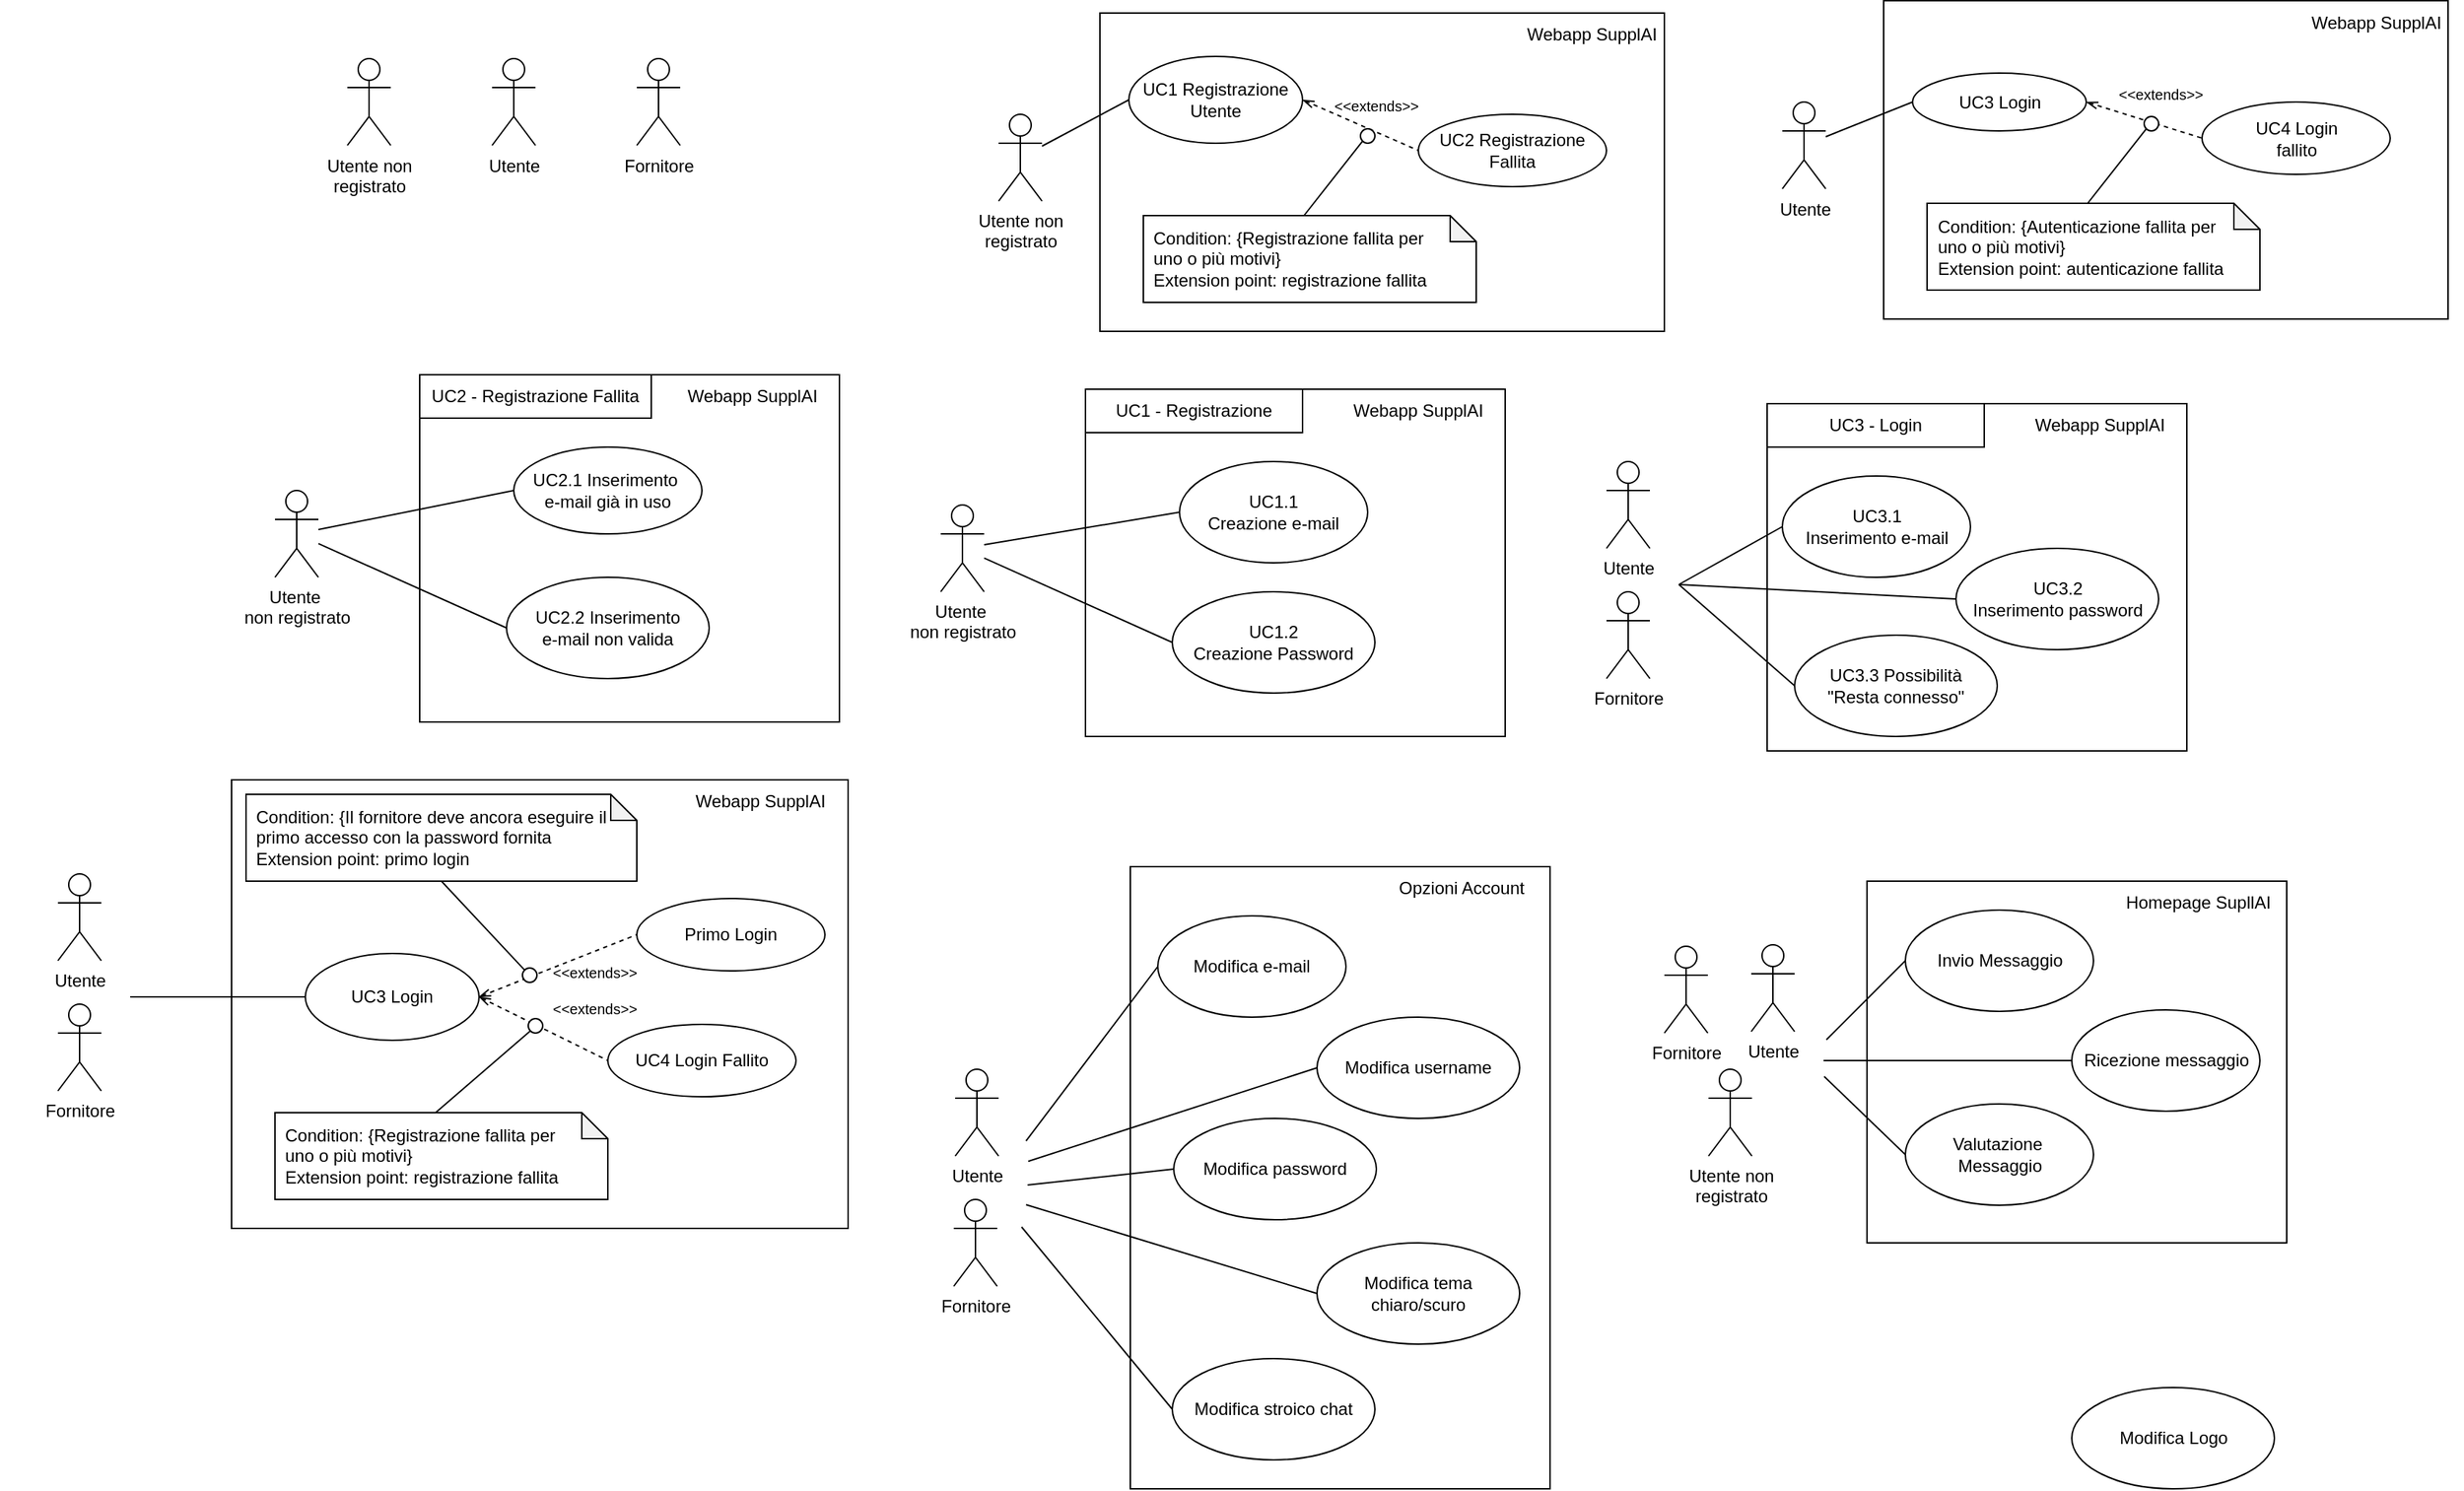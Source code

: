 <mxfile version="25.0.3">
  <diagram name="Page-1" id="idBIvMFOp3O8WaYZ0is4">
    <mxGraphModel dx="2950" dy="1060" grid="1" gridSize="10" guides="1" tooltips="1" connect="1" arrows="1" fold="1" page="1" pageScale="1" pageWidth="850" pageHeight="1100" math="0" shadow="0">
      <root>
        <mxCell id="0" />
        <mxCell id="1" parent="0" />
        <mxCell id="3MYaLi3Jue1lMeN9V3ap-6" value="" style="rounded=0;whiteSpace=wrap;html=1;fillColor=none;align=right;" parent="1" vertex="1">
          <mxGeometry x="690" y="630" width="290" height="250" as="geometry" />
        </mxCell>
        <mxCell id="NOKHF4Z6B14PAL4cFbcB-59" value="" style="rounded=0;whiteSpace=wrap;html=1;fillColor=none;align=right;strokeColor=none;" vertex="1" parent="1">
          <mxGeometry x="520" y="654" width="140" height="200" as="geometry" />
        </mxCell>
        <mxCell id="NOKHF4Z6B14PAL4cFbcB-49" value="" style="rounded=0;whiteSpace=wrap;html=1;fillColor=none;align=right;strokeColor=none;" vertex="1" parent="1">
          <mxGeometry x="490" y="320" width="70" height="210" as="geometry" />
        </mxCell>
        <mxCell id="NOKHF4Z6B14PAL4cFbcB-24" value="" style="rounded=0;whiteSpace=wrap;html=1;fillColor=none;align=right;" vertex="1" parent="1">
          <mxGeometry x="-440" y="560" width="426" height="310" as="geometry" />
        </mxCell>
        <mxCell id="oEx-WqVuaWNwql5kjjHq-19" value="" style="rounded=0;whiteSpace=wrap;html=1;fillColor=none;align=right;" parent="1" vertex="1">
          <mxGeometry x="150" y="290" width="290" height="240" as="geometry" />
        </mxCell>
        <mxCell id="oEx-WqVuaWNwql5kjjHq-9" value="" style="rounded=0;whiteSpace=wrap;html=1;fillColor=none;align=right;" parent="1" vertex="1">
          <mxGeometry x="160" y="30" width="390" height="220" as="geometry" />
        </mxCell>
        <mxCell id="ZVJM0tP1dTTjU91sCeWi-1" value="&lt;div&gt;Utente non&lt;/div&gt;&lt;div&gt;registrato&lt;br&gt;&lt;/div&gt;" style="shape=umlActor;verticalLabelPosition=bottom;verticalAlign=top;html=1;outlineConnect=0;" parent="1" vertex="1">
          <mxGeometry x="90" y="100" width="30" height="60" as="geometry" />
        </mxCell>
        <mxCell id="oEx-WqVuaWNwql5kjjHq-3" style="rounded=0;orthogonalLoop=1;jettySize=auto;html=1;exitX=1;exitY=0.5;exitDx=0;exitDy=0;entryX=0;entryY=0.5;entryDx=0;entryDy=0;endArrow=none;endFill=0;dashed=1;startArrow=openThin;startFill=0;" parent="1" source="ZVJM0tP1dTTjU91sCeWi-2" target="oEx-WqVuaWNwql5kjjHq-2" edge="1">
          <mxGeometry relative="1" as="geometry" />
        </mxCell>
        <mxCell id="ZVJM0tP1dTTjU91sCeWi-2" value="&lt;div&gt;UC1 Registrazione&lt;/div&gt;&lt;div&gt;Utente&lt;br&gt;&lt;/div&gt;" style="ellipse;whiteSpace=wrap;html=1;" parent="1" vertex="1">
          <mxGeometry x="180" y="60" width="120" height="60" as="geometry" />
        </mxCell>
        <mxCell id="oEx-WqVuaWNwql5kjjHq-1" value="" style="endArrow=none;html=1;rounded=0;entryX=0;entryY=0.5;entryDx=0;entryDy=0;" parent="1" source="ZVJM0tP1dTTjU91sCeWi-1" target="ZVJM0tP1dTTjU91sCeWi-2" edge="1">
          <mxGeometry width="50" height="50" relative="1" as="geometry">
            <mxPoint x="140" y="140" as="sourcePoint" />
            <mxPoint x="210" y="130" as="targetPoint" />
          </mxGeometry>
        </mxCell>
        <mxCell id="oEx-WqVuaWNwql5kjjHq-2" value="&lt;div&gt;UC2 Registrazione&lt;/div&gt;&lt;div&gt;Fallita&lt;br&gt;&lt;/div&gt;" style="ellipse;whiteSpace=wrap;html=1;" parent="1" vertex="1">
          <mxGeometry x="380" y="100" width="130" height="50" as="geometry" />
        </mxCell>
        <mxCell id="oEx-WqVuaWNwql5kjjHq-4" value="&lt;font style=&quot;font-size: 10px;&quot;&gt;&amp;lt;&amp;lt;extends&amp;gt;&amp;gt;&lt;/font&gt;" style="text;html=1;whiteSpace=wrap;overflow=hidden;rounded=0;" parent="1" vertex="1">
          <mxGeometry x="320" y="80" width="80" height="30" as="geometry" />
        </mxCell>
        <mxCell id="oEx-WqVuaWNwql5kjjHq-5" value="" style="endArrow=none;html=1;rounded=0;exitX=0;exitY=0;exitDx=111;exitDy=0;exitPerimeter=0;entryX=0;entryY=1;entryDx=0;entryDy=0;" parent="1" source="oEx-WqVuaWNwql5kjjHq-6" target="oEx-WqVuaWNwql5kjjHq-11" edge="1">
          <mxGeometry width="50" height="50" relative="1" as="geometry">
            <mxPoint x="450" y="180" as="sourcePoint" />
            <mxPoint x="340" y="110" as="targetPoint" />
          </mxGeometry>
        </mxCell>
        <mxCell id="oEx-WqVuaWNwql5kjjHq-6" value="&lt;div align=&quot;left&quot; style=&quot;padding-left: 5px;&quot;&gt;Condition: {Registrazione fallita per&amp;nbsp;&lt;/div&gt;&lt;div align=&quot;left&quot; style=&quot;padding-left: 5px;&quot;&gt;uno o più motivi}&lt;/div&gt;&lt;div align=&quot;left&quot; style=&quot;padding-left: 5px;&quot;&gt;Extension point: registrazione fallita&lt;br&gt;&lt;/div&gt;" style="shape=note;whiteSpace=wrap;html=1;backgroundOutline=1;darkOpacity=0.05;size=18;align=left;" parent="1" vertex="1">
          <mxGeometry x="190" y="170" width="230" height="60" as="geometry" />
        </mxCell>
        <mxCell id="oEx-WqVuaWNwql5kjjHq-10" value="Webapp SupplAI" style="text;html=1;align=center;verticalAlign=middle;whiteSpace=wrap;rounded=0;" parent="1" vertex="1">
          <mxGeometry x="440" y="30" width="120" height="30" as="geometry" />
        </mxCell>
        <mxCell id="oEx-WqVuaWNwql5kjjHq-11" value="" style="ellipse;whiteSpace=wrap;html=1;aspect=fixed;" parent="1" vertex="1">
          <mxGeometry x="340" y="110" width="10" height="10" as="geometry" />
        </mxCell>
        <mxCell id="oEx-WqVuaWNwql5kjjHq-20" value="&lt;div&gt;Utente&amp;nbsp;&lt;/div&gt;&lt;div&gt;non registrato&lt;/div&gt;" style="shape=umlActor;verticalLabelPosition=bottom;verticalAlign=top;html=1;outlineConnect=0;" parent="1" vertex="1">
          <mxGeometry x="50" y="370" width="30" height="60" as="geometry" />
        </mxCell>
        <mxCell id="oEx-WqVuaWNwql5kjjHq-22" value="&lt;div&gt;UC1.1&lt;/div&gt;&lt;div&gt;Creazione e-mail&lt;br&gt;&lt;/div&gt;" style="ellipse;whiteSpace=wrap;html=1;" parent="1" vertex="1">
          <mxGeometry x="215" y="340" width="130" height="70" as="geometry" />
        </mxCell>
        <mxCell id="oEx-WqVuaWNwql5kjjHq-23" value="" style="endArrow=none;html=1;rounded=0;entryX=0;entryY=0.5;entryDx=0;entryDy=0;" parent="1" source="oEx-WqVuaWNwql5kjjHq-20" target="oEx-WqVuaWNwql5kjjHq-22" edge="1">
          <mxGeometry width="50" height="50" relative="1" as="geometry">
            <mxPoint x="130" y="400" as="sourcePoint" />
            <mxPoint x="200" y="390" as="targetPoint" />
          </mxGeometry>
        </mxCell>
        <mxCell id="oEx-WqVuaWNwql5kjjHq-24" value="&lt;div&gt;UC1.2&lt;/div&gt;&lt;div&gt;Creazione Password&lt;br&gt;&lt;/div&gt;" style="ellipse;whiteSpace=wrap;html=1;" parent="1" vertex="1">
          <mxGeometry x="210" y="430" width="140" height="70" as="geometry" />
        </mxCell>
        <mxCell id="oEx-WqVuaWNwql5kjjHq-28" value="Webapp SupplAI" style="text;html=1;align=center;verticalAlign=middle;whiteSpace=wrap;rounded=0;" parent="1" vertex="1">
          <mxGeometry x="320" y="290" width="120" height="30" as="geometry" />
        </mxCell>
        <mxCell id="oEx-WqVuaWNwql5kjjHq-30" value="" style="rounded=0;whiteSpace=wrap;html=1;fillColor=none;strokeColor=none;" parent="1" vertex="1">
          <mxGeometry x="20" y="385" width="10" height="45" as="geometry" />
        </mxCell>
        <mxCell id="oEx-WqVuaWNwql5kjjHq-32" value="UC1 - Registrazione" style="rounded=0;whiteSpace=wrap;html=1;" parent="1" vertex="1">
          <mxGeometry x="150" y="290" width="150" height="30" as="geometry" />
        </mxCell>
        <mxCell id="oEx-WqVuaWNwql5kjjHq-33" value="" style="endArrow=none;html=1;rounded=0;entryX=0;entryY=0.5;entryDx=0;entryDy=0;" parent="1" source="oEx-WqVuaWNwql5kjjHq-20" target="oEx-WqVuaWNwql5kjjHq-24" edge="1">
          <mxGeometry width="50" height="50" relative="1" as="geometry">
            <mxPoint x="190" y="460" as="sourcePoint" />
            <mxPoint x="240" y="410" as="targetPoint" />
          </mxGeometry>
        </mxCell>
        <mxCell id="IFE0L5KaYKpogK5ovTip-12" value="" style="rounded=0;whiteSpace=wrap;html=1;fillColor=none;align=right;" parent="1" vertex="1">
          <mxGeometry x="621" y="300" width="290" height="240" as="geometry" />
        </mxCell>
        <mxCell id="IFE0L5KaYKpogK5ovTip-13" value="Utente" style="shape=umlActor;verticalLabelPosition=bottom;verticalAlign=top;html=1;outlineConnect=0;" parent="1" vertex="1">
          <mxGeometry x="510" y="340" width="30" height="60" as="geometry" />
        </mxCell>
        <mxCell id="IFE0L5KaYKpogK5ovTip-14" value="&lt;div&gt;UC3.1&lt;/div&gt;&lt;div&gt;Inserimento e-mail&lt;br&gt;&lt;/div&gt;" style="ellipse;whiteSpace=wrap;html=1;" parent="1" vertex="1">
          <mxGeometry x="631.5" y="350" width="130" height="70" as="geometry" />
        </mxCell>
        <mxCell id="IFE0L5KaYKpogK5ovTip-15" value="" style="endArrow=none;html=1;rounded=0;entryX=0;entryY=0.5;entryDx=0;entryDy=0;exitX=1;exitY=0.5;exitDx=0;exitDy=0;" parent="1" source="NOKHF4Z6B14PAL4cFbcB-49" target="IFE0L5KaYKpogK5ovTip-14" edge="1">
          <mxGeometry width="50" height="50" relative="1" as="geometry">
            <mxPoint x="580" y="420" as="sourcePoint" />
            <mxPoint x="671" y="400" as="targetPoint" />
          </mxGeometry>
        </mxCell>
        <mxCell id="IFE0L5KaYKpogK5ovTip-16" value="UC3.2&lt;br&gt;Inserimento password" style="ellipse;whiteSpace=wrap;html=1;" parent="1" vertex="1">
          <mxGeometry x="751.5" y="400" width="140" height="70" as="geometry" />
        </mxCell>
        <mxCell id="IFE0L5KaYKpogK5ovTip-17" value="Webapp SupplAI" style="text;html=1;align=center;verticalAlign=middle;whiteSpace=wrap;rounded=0;" parent="1" vertex="1">
          <mxGeometry x="791" y="300" width="120" height="30" as="geometry" />
        </mxCell>
        <mxCell id="IFE0L5KaYKpogK5ovTip-18" value="" style="rounded=0;whiteSpace=wrap;html=1;fillColor=none;strokeColor=none;" parent="1" vertex="1">
          <mxGeometry x="520" y="359" width="10" height="45" as="geometry" />
        </mxCell>
        <mxCell id="IFE0L5KaYKpogK5ovTip-19" value="UC3 - Login" style="rounded=0;whiteSpace=wrap;html=1;" parent="1" vertex="1">
          <mxGeometry x="621" y="300" width="150" height="30" as="geometry" />
        </mxCell>
        <mxCell id="IFE0L5KaYKpogK5ovTip-20" value="" style="endArrow=none;html=1;rounded=0;entryX=0;entryY=0.5;entryDx=0;entryDy=0;exitX=1;exitY=0.5;exitDx=0;exitDy=0;" parent="1" source="NOKHF4Z6B14PAL4cFbcB-49" target="IFE0L5KaYKpogK5ovTip-16" edge="1">
          <mxGeometry width="50" height="50" relative="1" as="geometry">
            <mxPoint x="580" y="450" as="sourcePoint" />
            <mxPoint x="711" y="420" as="targetPoint" />
          </mxGeometry>
        </mxCell>
        <mxCell id="IFE0L5KaYKpogK5ovTip-33" style="rounded=0;orthogonalLoop=1;jettySize=auto;html=1;exitX=1;exitY=0.5;exitDx=0;exitDy=0;entryX=0;entryY=0.5;entryDx=0;entryDy=0;endArrow=none;endFill=0;dashed=1;startArrow=openThin;startFill=0;" parent="1" source="IFE0L5KaYKpogK5ovTip-38" target="IFE0L5KaYKpogK5ovTip-39" edge="1">
          <mxGeometry relative="1" as="geometry" />
        </mxCell>
        <mxCell id="IFE0L5KaYKpogK5ovTip-34" value="" style="endArrow=none;html=1;rounded=0;entryX=0;entryY=0.5;entryDx=0;entryDy=0;" parent="1" source="IFE0L5KaYKpogK5ovTip-37" target="IFE0L5KaYKpogK5ovTip-38" edge="1">
          <mxGeometry width="50" height="50" relative="1" as="geometry">
            <mxPoint x="681.5" y="131.5" as="sourcePoint" />
            <mxPoint x="751.5" y="121.5" as="targetPoint" />
          </mxGeometry>
        </mxCell>
        <mxCell id="IFE0L5KaYKpogK5ovTip-35" value="" style="endArrow=none;html=1;rounded=0;exitX=0;exitY=0;exitDx=111;exitDy=0;exitPerimeter=0;entryX=0;entryY=1;entryDx=0;entryDy=0;" parent="1" source="IFE0L5KaYKpogK5ovTip-41" target="IFE0L5KaYKpogK5ovTip-43" edge="1">
          <mxGeometry width="50" height="50" relative="1" as="geometry">
            <mxPoint x="991.5" y="171.5" as="sourcePoint" />
            <mxPoint x="881.5" y="101.5" as="targetPoint" />
          </mxGeometry>
        </mxCell>
        <mxCell id="IFE0L5KaYKpogK5ovTip-36" value="" style="rounded=0;whiteSpace=wrap;html=1;fillColor=none;align=right;" parent="1" vertex="1">
          <mxGeometry x="701.5" y="21.5" width="390" height="220" as="geometry" />
        </mxCell>
        <mxCell id="IFE0L5KaYKpogK5ovTip-37" value="Utente" style="shape=umlActor;verticalLabelPosition=bottom;verticalAlign=top;html=1;outlineConnect=0;" parent="1" vertex="1">
          <mxGeometry x="631.5" y="91.5" width="30" height="60" as="geometry" />
        </mxCell>
        <mxCell id="IFE0L5KaYKpogK5ovTip-38" value="UC3 Login" style="ellipse;whiteSpace=wrap;html=1;" parent="1" vertex="1">
          <mxGeometry x="721.5" y="71.5" width="120" height="40" as="geometry" />
        </mxCell>
        <mxCell id="IFE0L5KaYKpogK5ovTip-39" value="&lt;div&gt;UC4 Login&lt;/div&gt;&lt;div&gt;fallito&lt;br&gt;&lt;/div&gt;" style="ellipse;whiteSpace=wrap;html=1;" parent="1" vertex="1">
          <mxGeometry x="921.5" y="91.5" width="130" height="50" as="geometry" />
        </mxCell>
        <mxCell id="IFE0L5KaYKpogK5ovTip-40" value="&lt;font style=&quot;font-size: 10px;&quot;&gt;&amp;lt;&amp;lt;extends&amp;gt;&amp;gt;&lt;/font&gt;" style="text;html=1;whiteSpace=wrap;overflow=hidden;rounded=0;" parent="1" vertex="1">
          <mxGeometry x="861.5" y="71.5" width="80" height="30" as="geometry" />
        </mxCell>
        <mxCell id="IFE0L5KaYKpogK5ovTip-41" value="&lt;div align=&quot;left&quot; style=&quot;padding-left: 5px;&quot;&gt;Condition: {Autenticazione fallita per&amp;nbsp;&lt;/div&gt;&lt;div align=&quot;left&quot; style=&quot;padding-left: 5px;&quot;&gt;uno o più motivi}&lt;/div&gt;&lt;div align=&quot;left&quot; style=&quot;padding-left: 5px;&quot;&gt;Extension point: autenticazione fallita&lt;br&gt;&lt;/div&gt;" style="shape=note;whiteSpace=wrap;html=1;backgroundOutline=1;darkOpacity=0.05;size=18;align=left;" parent="1" vertex="1">
          <mxGeometry x="731.5" y="161.5" width="230" height="60" as="geometry" />
        </mxCell>
        <mxCell id="IFE0L5KaYKpogK5ovTip-42" value="Webapp SupplAI" style="text;html=1;align=center;verticalAlign=middle;whiteSpace=wrap;rounded=0;" parent="1" vertex="1">
          <mxGeometry x="981.5" y="21.5" width="120" height="30" as="geometry" />
        </mxCell>
        <mxCell id="IFE0L5KaYKpogK5ovTip-43" value="" style="ellipse;whiteSpace=wrap;html=1;aspect=fixed;" parent="1" vertex="1">
          <mxGeometry x="881.5" y="101.5" width="10" height="10" as="geometry" />
        </mxCell>
        <mxCell id="IFE0L5KaYKpogK5ovTip-44" value="" style="rounded=0;whiteSpace=wrap;html=1;fillColor=none;strokeColor=none;" parent="1" vertex="1">
          <mxGeometry x="600.5" y="100.5" width="10" height="45" as="geometry" />
        </mxCell>
        <mxCell id="ITSnGGrPcKKS6ebnF35g-1" value="Utente" style="shape=umlActor;verticalLabelPosition=bottom;verticalAlign=top;html=1;outlineConnect=0;" parent="1" vertex="1">
          <mxGeometry x="-260" y="61.5" width="30" height="60" as="geometry" />
        </mxCell>
        <mxCell id="ITSnGGrPcKKS6ebnF35g-3" value="Fornitore" style="shape=umlActor;verticalLabelPosition=bottom;verticalAlign=top;html=1;outlineConnect=0;" parent="1" vertex="1">
          <mxGeometry x="-160" y="61.5" width="30" height="60" as="geometry" />
        </mxCell>
        <mxCell id="ITSnGGrPcKKS6ebnF35g-6" value="" style="rounded=0;whiteSpace=wrap;html=1;fillColor=none;align=right;" parent="1" vertex="1">
          <mxGeometry x="181" y="620" width="290" height="430" as="geometry" />
        </mxCell>
        <mxCell id="ITSnGGrPcKKS6ebnF35g-7" value="Utente" style="shape=umlActor;verticalLabelPosition=bottom;verticalAlign=top;html=1;outlineConnect=0;" parent="1" vertex="1">
          <mxGeometry x="60" y="760" width="30" height="60" as="geometry" />
        </mxCell>
        <mxCell id="ITSnGGrPcKKS6ebnF35g-8" value="Modifica e-mail" style="ellipse;whiteSpace=wrap;html=1;" parent="1" vertex="1">
          <mxGeometry x="200" y="654" width="130" height="70" as="geometry" />
        </mxCell>
        <mxCell id="ITSnGGrPcKKS6ebnF35g-9" value="" style="endArrow=none;html=1;rounded=0;entryX=0;entryY=0.5;entryDx=0;entryDy=0;exitX=0.985;exitY=0.348;exitDx=0;exitDy=0;exitPerimeter=0;" parent="1" source="NOKHF4Z6B14PAL4cFbcB-56" target="ITSnGGrPcKKS6ebnF35g-8" edge="1">
          <mxGeometry width="50" height="50" relative="1" as="geometry">
            <mxPoint x="130" y="770" as="sourcePoint" />
            <mxPoint x="231" y="700" as="targetPoint" />
          </mxGeometry>
        </mxCell>
        <mxCell id="ITSnGGrPcKKS6ebnF35g-10" value="Modifica username" style="ellipse;whiteSpace=wrap;html=1;" parent="1" vertex="1">
          <mxGeometry x="310" y="724" width="140" height="70" as="geometry" />
        </mxCell>
        <mxCell id="ITSnGGrPcKKS6ebnF35g-11" value="Opzioni Account" style="text;html=1;align=center;verticalAlign=middle;whiteSpace=wrap;rounded=0;" parent="1" vertex="1">
          <mxGeometry x="350" y="620" width="120" height="30" as="geometry" />
        </mxCell>
        <mxCell id="ITSnGGrPcKKS6ebnF35g-12" value="" style="rounded=0;whiteSpace=wrap;html=1;fillColor=none;strokeColor=none;" parent="1" vertex="1">
          <mxGeometry x="80" y="679" width="10" height="45" as="geometry" />
        </mxCell>
        <mxCell id="ITSnGGrPcKKS6ebnF35g-14" value="" style="endArrow=none;html=1;rounded=0;entryX=0;entryY=0.5;entryDx=0;entryDy=0;exitX=1.007;exitY=0.418;exitDx=0;exitDy=0;exitPerimeter=0;" parent="1" source="NOKHF4Z6B14PAL4cFbcB-56" target="ITSnGGrPcKKS6ebnF35g-10" edge="1">
          <mxGeometry width="50" height="50" relative="1" as="geometry">
            <mxPoint x="150" y="800" as="sourcePoint" />
            <mxPoint x="271" y="720" as="targetPoint" />
          </mxGeometry>
        </mxCell>
        <mxCell id="ITSnGGrPcKKS6ebnF35g-16" value="" style="endArrow=none;html=1;rounded=0;entryX=0;entryY=0.5;entryDx=0;entryDy=0;exitX=1;exitY=0.5;exitDx=0;exitDy=0;" parent="1" source="NOKHF4Z6B14PAL4cFbcB-56" target="ITSnGGrPcKKS6ebnF35g-17" edge="1">
          <mxGeometry width="50" height="50" relative="1" as="geometry">
            <mxPoint x="140" y="820" as="sourcePoint" />
            <mxPoint x="281" y="730" as="targetPoint" />
          </mxGeometry>
        </mxCell>
        <mxCell id="ITSnGGrPcKKS6ebnF35g-17" value="Modifica password" style="ellipse;whiteSpace=wrap;html=1;" parent="1" vertex="1">
          <mxGeometry x="211" y="794" width="140" height="70" as="geometry" />
        </mxCell>
        <mxCell id="ITSnGGrPcKKS6ebnF35g-23" value="" style="endArrow=none;html=1;rounded=0;entryX=0;entryY=0.5;entryDx=0;entryDy=0;exitX=1.014;exitY=0.428;exitDx=0;exitDy=0;exitPerimeter=0;" parent="1" source="NOKHF4Z6B14PAL4cFbcB-59" target="ITSnGGrPcKKS6ebnF35g-24" edge="1">
          <mxGeometry width="50" height="50" relative="1" as="geometry">
            <mxPoint x="651" y="741.143" as="sourcePoint" />
            <mxPoint x="701" y="665" as="targetPoint" />
          </mxGeometry>
        </mxCell>
        <mxCell id="ITSnGGrPcKKS6ebnF35g-24" value="Invio Messaggio" style="ellipse;whiteSpace=wrap;html=1;" parent="1" vertex="1">
          <mxGeometry x="716.5" y="650" width="130" height="70" as="geometry" />
        </mxCell>
        <mxCell id="ITSnGGrPcKKS6ebnF35g-27" value="" style="endArrow=none;html=1;rounded=0;entryX=0;entryY=0.5;entryDx=0;entryDy=0;exitX=1;exitY=0.5;exitDx=0;exitDy=0;" parent="1" source="NOKHF4Z6B14PAL4cFbcB-59" target="ITSnGGrPcKKS6ebnF35g-28" edge="1">
          <mxGeometry width="50" height="50" relative="1" as="geometry">
            <mxPoint x="651" y="754.384" as="sourcePoint" />
            <mxPoint x="701" y="835" as="targetPoint" />
          </mxGeometry>
        </mxCell>
        <mxCell id="ITSnGGrPcKKS6ebnF35g-28" value="Ricezione messaggio" style="ellipse;whiteSpace=wrap;html=1;" parent="1" vertex="1">
          <mxGeometry x="831.5" y="719" width="130" height="70" as="geometry" />
        </mxCell>
        <mxCell id="ITSnGGrPcKKS6ebnF35g-30" value="&lt;div&gt;Valutazione&amp;nbsp;&lt;/div&gt;&lt;div&gt;Messaggio&lt;/div&gt;" style="ellipse;whiteSpace=wrap;html=1;" parent="1" vertex="1">
          <mxGeometry x="716.5" y="784" width="130" height="70" as="geometry" />
        </mxCell>
        <mxCell id="ITSnGGrPcKKS6ebnF35g-33" value="" style="endArrow=none;html=1;rounded=0;entryX=0;entryY=0.5;entryDx=0;entryDy=0;exitX=1.003;exitY=0.555;exitDx=0;exitDy=0;exitPerimeter=0;" parent="1" source="NOKHF4Z6B14PAL4cFbcB-59" target="ITSnGGrPcKKS6ebnF35g-30" edge="1">
          <mxGeometry width="50" height="50" relative="1" as="geometry">
            <mxPoint x="651" y="767.975" as="sourcePoint" />
            <mxPoint x="847" y="745" as="targetPoint" />
          </mxGeometry>
        </mxCell>
        <mxCell id="VQfnSV0wgQv_RWmq8q4L-3" value="" style="rounded=0;whiteSpace=wrap;html=1;fillColor=none;strokeColor=none;" parent="1" vertex="1">
          <mxGeometry x="69" y="119" width="10" height="45" as="geometry" />
        </mxCell>
        <mxCell id="3MYaLi3Jue1lMeN9V3ap-1" value="Fornitore" style="shape=umlActor;verticalLabelPosition=bottom;verticalAlign=top;html=1;outlineConnect=0;" parent="1" vertex="1">
          <mxGeometry x="510" y="430" width="30" height="60" as="geometry" />
        </mxCell>
        <mxCell id="3MYaLi3Jue1lMeN9V3ap-7" value="Homepage SupllAI" style="text;html=1;align=center;verticalAlign=middle;whiteSpace=wrap;rounded=0;" parent="1" vertex="1">
          <mxGeometry x="859" y="630" width="120" height="30" as="geometry" />
        </mxCell>
        <mxCell id="3MYaLi3Jue1lMeN9V3ap-8" value="Modifica tema chiaro/scuro" style="ellipse;whiteSpace=wrap;html=1;" parent="1" vertex="1">
          <mxGeometry x="310" y="880" width="140" height="70" as="geometry" />
        </mxCell>
        <mxCell id="3MYaLi3Jue1lMeN9V3ap-9" value="Modifica Logo" style="ellipse;whiteSpace=wrap;html=1;" parent="1" vertex="1">
          <mxGeometry x="831.5" y="980" width="140" height="70" as="geometry" />
        </mxCell>
        <mxCell id="3MYaLi3Jue1lMeN9V3ap-11" value="Modifica stroico chat" style="ellipse;whiteSpace=wrap;html=1;" parent="1" vertex="1">
          <mxGeometry x="210" y="960" width="140" height="70" as="geometry" />
        </mxCell>
        <mxCell id="3MYaLi3Jue1lMeN9V3ap-12" value="" style="endArrow=none;html=1;rounded=0;entryX=0;entryY=0.5;entryDx=0;entryDy=0;exitX=0.985;exitY=0.568;exitDx=0;exitDy=0;exitPerimeter=0;" parent="1" source="NOKHF4Z6B14PAL4cFbcB-56" target="3MYaLi3Jue1lMeN9V3ap-8" edge="1">
          <mxGeometry width="50" height="50" relative="1" as="geometry">
            <mxPoint x="130" y="840" as="sourcePoint" />
            <mxPoint x="221" y="839" as="targetPoint" />
          </mxGeometry>
        </mxCell>
        <mxCell id="3MYaLi3Jue1lMeN9V3ap-13" value="" style="endArrow=none;html=1;rounded=0;entryX=0;entryY=0.5;entryDx=0;entryDy=0;exitX=0.941;exitY=0.645;exitDx=0;exitDy=0;exitPerimeter=0;" parent="1" source="NOKHF4Z6B14PAL4cFbcB-56" target="3MYaLi3Jue1lMeN9V3ap-11" edge="1">
          <mxGeometry width="50" height="50" relative="1" as="geometry">
            <mxPoint x="130" y="870" as="sourcePoint" />
            <mxPoint x="320" y="925" as="targetPoint" />
          </mxGeometry>
        </mxCell>
        <mxCell id="3MYaLi3Jue1lMeN9V3ap-14" value="&lt;div&gt;Utente non&lt;/div&gt;&lt;div&gt;registrato&lt;/div&gt;" style="shape=umlActor;verticalLabelPosition=bottom;verticalAlign=top;html=1;outlineConnect=0;" parent="1" vertex="1">
          <mxGeometry x="-360" y="61.5" width="30" height="60" as="geometry" />
        </mxCell>
        <mxCell id="NOKHF4Z6B14PAL4cFbcB-1" value="" style="rounded=0;whiteSpace=wrap;html=1;fillColor=none;strokeColor=none;" vertex="1" parent="1">
          <mxGeometry x="-90" y="76.5" width="10" height="45" as="geometry" />
        </mxCell>
        <mxCell id="NOKHF4Z6B14PAL4cFbcB-2" value="" style="rounded=0;whiteSpace=wrap;html=1;fillColor=none;strokeColor=none;" vertex="1" parent="1">
          <mxGeometry x="-410" y="76.5" width="10" height="45" as="geometry" />
        </mxCell>
        <mxCell id="NOKHF4Z6B14PAL4cFbcB-3" value="" style="rounded=0;whiteSpace=wrap;html=1;fillColor=none;strokeColor=none;" vertex="1" parent="1">
          <mxGeometry x="10" y="387.5" width="10" height="45" as="geometry" />
        </mxCell>
        <mxCell id="NOKHF4Z6B14PAL4cFbcB-4" value="" style="rounded=0;whiteSpace=wrap;html=1;fillColor=none;align=right;" vertex="1" parent="1">
          <mxGeometry x="-310" y="280" width="290" height="240" as="geometry" />
        </mxCell>
        <mxCell id="NOKHF4Z6B14PAL4cFbcB-5" value="&lt;div&gt;Utente&amp;nbsp;&lt;/div&gt;&lt;div&gt;non registrato&lt;/div&gt;" style="shape=umlActor;verticalLabelPosition=bottom;verticalAlign=top;html=1;outlineConnect=0;" vertex="1" parent="1">
          <mxGeometry x="-410" y="360" width="30" height="60" as="geometry" />
        </mxCell>
        <mxCell id="NOKHF4Z6B14PAL4cFbcB-6" value="&lt;div&gt;UC2.1 Inserimento&amp;nbsp;&lt;/div&gt;&lt;div&gt;e-mail già in uso&lt;/div&gt;" style="ellipse;whiteSpace=wrap;html=1;" vertex="1" parent="1">
          <mxGeometry x="-245" y="330" width="130" height="60" as="geometry" />
        </mxCell>
        <mxCell id="NOKHF4Z6B14PAL4cFbcB-7" value="" style="endArrow=none;html=1;rounded=0;entryX=0;entryY=0.5;entryDx=0;entryDy=0;" edge="1" source="NOKHF4Z6B14PAL4cFbcB-5" target="NOKHF4Z6B14PAL4cFbcB-6" parent="1">
          <mxGeometry width="50" height="50" relative="1" as="geometry">
            <mxPoint x="-330" y="390" as="sourcePoint" />
            <mxPoint x="-260" y="380" as="targetPoint" />
          </mxGeometry>
        </mxCell>
        <mxCell id="NOKHF4Z6B14PAL4cFbcB-8" value="&lt;div&gt;UC2.2 Inserimento&lt;/div&gt;&lt;div&gt;e-mail non valida&lt;br&gt;&lt;/div&gt;" style="ellipse;whiteSpace=wrap;html=1;" vertex="1" parent="1">
          <mxGeometry x="-250" y="420" width="140" height="70" as="geometry" />
        </mxCell>
        <mxCell id="NOKHF4Z6B14PAL4cFbcB-9" value="Webapp SupplAI" style="text;html=1;align=center;verticalAlign=middle;whiteSpace=wrap;rounded=0;" vertex="1" parent="1">
          <mxGeometry x="-140" y="280" width="120" height="30" as="geometry" />
        </mxCell>
        <mxCell id="NOKHF4Z6B14PAL4cFbcB-10" value="" style="rounded=0;whiteSpace=wrap;html=1;fillColor=none;strokeColor=none;" vertex="1" parent="1">
          <mxGeometry x="-291" y="359" width="10" height="45" as="geometry" />
        </mxCell>
        <mxCell id="NOKHF4Z6B14PAL4cFbcB-11" value="UC2 - Registrazione Fallita" style="rounded=0;whiteSpace=wrap;html=1;" vertex="1" parent="1">
          <mxGeometry x="-310" y="280" width="160" height="30" as="geometry" />
        </mxCell>
        <mxCell id="NOKHF4Z6B14PAL4cFbcB-12" value="" style="endArrow=none;html=1;rounded=0;entryX=0;entryY=0.5;entryDx=0;entryDy=0;" edge="1" source="NOKHF4Z6B14PAL4cFbcB-5" target="NOKHF4Z6B14PAL4cFbcB-8" parent="1">
          <mxGeometry width="50" height="50" relative="1" as="geometry">
            <mxPoint x="-270" y="450" as="sourcePoint" />
            <mxPoint x="-220" y="400" as="targetPoint" />
          </mxGeometry>
        </mxCell>
        <mxCell id="NOKHF4Z6B14PAL4cFbcB-13" value="" style="rounded=0;whiteSpace=wrap;html=1;fillColor=none;strokeColor=none;" vertex="1" parent="1">
          <mxGeometry x="-450" y="377.5" width="10" height="45" as="geometry" />
        </mxCell>
        <mxCell id="NOKHF4Z6B14PAL4cFbcB-25" value="Fornitore" style="shape=umlActor;verticalLabelPosition=bottom;verticalAlign=top;html=1;outlineConnect=0;" vertex="1" parent="1">
          <mxGeometry x="-560" y="715" width="30" height="60" as="geometry" />
        </mxCell>
        <mxCell id="NOKHF4Z6B14PAL4cFbcB-26" style="rounded=0;orthogonalLoop=1;jettySize=auto;html=1;exitX=1;exitY=0.5;exitDx=0;exitDy=0;entryX=0;entryY=0.5;entryDx=0;entryDy=0;endArrow=none;endFill=0;dashed=1;startArrow=openThin;startFill=0;" edge="1" source="NOKHF4Z6B14PAL4cFbcB-27" target="NOKHF4Z6B14PAL4cFbcB-39" parent="1">
          <mxGeometry relative="1" as="geometry" />
        </mxCell>
        <mxCell id="NOKHF4Z6B14PAL4cFbcB-27" value="UC3 Login" style="ellipse;whiteSpace=wrap;html=1;" vertex="1" parent="1">
          <mxGeometry x="-389" y="680" width="120" height="60" as="geometry" />
        </mxCell>
        <mxCell id="NOKHF4Z6B14PAL4cFbcB-28" value="" style="endArrow=none;html=1;rounded=0;entryX=0;entryY=0.5;entryDx=0;entryDy=0;exitX=1;exitY=0.5;exitDx=0;exitDy=0;" edge="1" source="NOKHF4Z6B14PAL4cFbcB-38" target="NOKHF4Z6B14PAL4cFbcB-27" parent="1">
          <mxGeometry width="50" height="50" relative="1" as="geometry">
            <mxPoint x="-490" y="770" as="sourcePoint" />
            <mxPoint x="-359" y="660" as="targetPoint" />
          </mxGeometry>
        </mxCell>
        <mxCell id="NOKHF4Z6B14PAL4cFbcB-29" value="Primo Login" style="ellipse;whiteSpace=wrap;html=1;" vertex="1" parent="1">
          <mxGeometry x="-160" y="642" width="130" height="50" as="geometry" />
        </mxCell>
        <mxCell id="NOKHF4Z6B14PAL4cFbcB-30" value="&lt;font style=&quot;font-size: 10px;&quot;&gt;&amp;lt;&amp;lt;extends&amp;gt;&amp;gt;&lt;/font&gt;" style="text;html=1;whiteSpace=wrap;overflow=hidden;rounded=0;" vertex="1" parent="1">
          <mxGeometry x="-220" y="679" width="71" height="30" as="geometry" />
        </mxCell>
        <mxCell id="NOKHF4Z6B14PAL4cFbcB-31" value="" style="endArrow=none;html=1;rounded=0;exitX=0;exitY=0;exitDx=111;exitDy=0;exitPerimeter=0;entryX=0;entryY=1;entryDx=0;entryDy=0;" edge="1" source="NOKHF4Z6B14PAL4cFbcB-32" target="NOKHF4Z6B14PAL4cFbcB-34" parent="1">
          <mxGeometry width="50" height="50" relative="1" as="geometry">
            <mxPoint x="-119" y="710" as="sourcePoint" />
            <mxPoint x="-229" y="640" as="targetPoint" />
          </mxGeometry>
        </mxCell>
        <mxCell id="NOKHF4Z6B14PAL4cFbcB-32" value="&lt;div align=&quot;left&quot; style=&quot;padding-left: 5px;&quot;&gt;Condition: {Registrazione fallita per&amp;nbsp;&lt;/div&gt;&lt;div align=&quot;left&quot; style=&quot;padding-left: 5px;&quot;&gt;uno o più motivi}&lt;/div&gt;&lt;div align=&quot;left&quot; style=&quot;padding-left: 5px;&quot;&gt;Extension point: registrazione fallita&lt;br&gt;&lt;/div&gt;" style="shape=note;whiteSpace=wrap;html=1;backgroundOutline=1;darkOpacity=0.05;size=18;align=left;" vertex="1" parent="1">
          <mxGeometry x="-410" y="790" width="230" height="60" as="geometry" />
        </mxCell>
        <mxCell id="NOKHF4Z6B14PAL4cFbcB-33" value="Webapp SupplAI" style="text;html=1;align=center;verticalAlign=middle;whiteSpace=wrap;rounded=0;" vertex="1" parent="1">
          <mxGeometry x="-129" y="560" width="109" height="30" as="geometry" />
        </mxCell>
        <mxCell id="NOKHF4Z6B14PAL4cFbcB-34" value="" style="ellipse;whiteSpace=wrap;html=1;aspect=fixed;" vertex="1" parent="1">
          <mxGeometry x="-235" y="725" width="10" height="10" as="geometry" />
        </mxCell>
        <mxCell id="NOKHF4Z6B14PAL4cFbcB-35" value="" style="rounded=0;whiteSpace=wrap;html=1;fillColor=none;strokeColor=none;" vertex="1" parent="1">
          <mxGeometry x="-600" y="679" width="10" height="45" as="geometry" />
        </mxCell>
        <mxCell id="NOKHF4Z6B14PAL4cFbcB-36" value="Utente" style="shape=umlActor;verticalLabelPosition=bottom;verticalAlign=top;html=1;outlineConnect=0;" vertex="1" parent="1">
          <mxGeometry x="-560" y="625" width="30" height="60" as="geometry" />
        </mxCell>
        <mxCell id="NOKHF4Z6B14PAL4cFbcB-38" value="" style="rounded=0;whiteSpace=wrap;html=1;fillColor=none;align=right;strokeColor=none;" vertex="1" parent="1">
          <mxGeometry x="-580" y="615" width="70" height="190" as="geometry" />
        </mxCell>
        <mxCell id="NOKHF4Z6B14PAL4cFbcB-39" value="UC4 Login Fallito" style="ellipse;whiteSpace=wrap;html=1;" vertex="1" parent="1">
          <mxGeometry x="-180" y="729" width="130" height="50" as="geometry" />
        </mxCell>
        <mxCell id="NOKHF4Z6B14PAL4cFbcB-41" style="rounded=0;orthogonalLoop=1;jettySize=auto;html=1;exitX=1;exitY=0.5;exitDx=0;exitDy=0;entryX=0;entryY=0.5;entryDx=0;entryDy=0;endArrow=none;endFill=0;dashed=1;startArrow=openThin;startFill=0;" edge="1" parent="1" source="NOKHF4Z6B14PAL4cFbcB-27" target="NOKHF4Z6B14PAL4cFbcB-29">
          <mxGeometry relative="1" as="geometry">
            <mxPoint x="-269" y="654" as="sourcePoint" />
            <mxPoint x="-180" y="688" as="targetPoint" />
          </mxGeometry>
        </mxCell>
        <mxCell id="NOKHF4Z6B14PAL4cFbcB-42" value="&lt;font style=&quot;font-size: 10px;&quot;&gt;&amp;lt;&amp;lt;extends&amp;gt;&amp;gt;&lt;/font&gt;" style="text;html=1;whiteSpace=wrap;overflow=hidden;rounded=0;" vertex="1" parent="1">
          <mxGeometry x="-220" y="704" width="80" height="20" as="geometry" />
        </mxCell>
        <mxCell id="NOKHF4Z6B14PAL4cFbcB-45" value="&lt;div align=&quot;left&quot; style=&quot;padding-left: 5px;&quot;&gt;Condition: {Il fornitore deve ancora eseguire il&lt;/div&gt;&lt;div align=&quot;left&quot; style=&quot;padding-left: 5px;&quot;&gt;primo accesso con la password fornita&lt;br&gt;&lt;/div&gt;&lt;div align=&quot;left&quot; style=&quot;padding-left: 5px;&quot;&gt;Extension point: primo login&lt;br&gt;&lt;/div&gt;" style="shape=note;whiteSpace=wrap;html=1;backgroundOutline=1;darkOpacity=0.05;size=18;align=left;" vertex="1" parent="1">
          <mxGeometry x="-430" y="570" width="270" height="60" as="geometry" />
        </mxCell>
        <mxCell id="NOKHF4Z6B14PAL4cFbcB-46" value="" style="ellipse;whiteSpace=wrap;html=1;aspect=fixed;" vertex="1" parent="1">
          <mxGeometry x="-239" y="690" width="10" height="10" as="geometry" />
        </mxCell>
        <mxCell id="NOKHF4Z6B14PAL4cFbcB-47" value="" style="endArrow=none;html=1;rounded=0;exitX=0.5;exitY=1;exitDx=0;exitDy=0;exitPerimeter=0;entryX=0;entryY=0;entryDx=0;entryDy=0;" edge="1" target="NOKHF4Z6B14PAL4cFbcB-46" parent="1" source="NOKHF4Z6B14PAL4cFbcB-45">
          <mxGeometry width="50" height="50" relative="1" as="geometry">
            <mxPoint x="-300.46" y="704" as="sourcePoint" />
            <mxPoint x="-220" y="680" as="targetPoint" />
          </mxGeometry>
        </mxCell>
        <mxCell id="NOKHF4Z6B14PAL4cFbcB-50" value="&lt;div&gt;UC3.3 Possibilità&lt;/div&gt;&lt;div&gt;&quot;Resta connesso&quot;&lt;br&gt;&lt;/div&gt;" style="ellipse;whiteSpace=wrap;html=1;" vertex="1" parent="1">
          <mxGeometry x="640" y="460" width="140" height="70" as="geometry" />
        </mxCell>
        <mxCell id="NOKHF4Z6B14PAL4cFbcB-51" value="" style="endArrow=none;html=1;rounded=0;entryX=0;entryY=0.5;entryDx=0;entryDy=0;exitX=1;exitY=0.5;exitDx=0;exitDy=0;" edge="1" parent="1" source="NOKHF4Z6B14PAL4cFbcB-49" target="NOKHF4Z6B14PAL4cFbcB-50">
          <mxGeometry width="50" height="50" relative="1" as="geometry">
            <mxPoint x="570" y="435" as="sourcePoint" />
            <mxPoint x="762" y="445" as="targetPoint" />
          </mxGeometry>
        </mxCell>
        <mxCell id="NOKHF4Z6B14PAL4cFbcB-53" value="Fornitore" style="shape=umlActor;verticalLabelPosition=bottom;verticalAlign=top;html=1;outlineConnect=0;" vertex="1" parent="1">
          <mxGeometry x="59" y="850" width="30" height="60" as="geometry" />
        </mxCell>
        <mxCell id="NOKHF4Z6B14PAL4cFbcB-56" value="" style="rounded=0;whiteSpace=wrap;html=1;fillColor=none;align=right;strokeColor=none;" vertex="1" parent="1">
          <mxGeometry x="40" y="740" width="70" height="200" as="geometry" />
        </mxCell>
        <mxCell id="NOKHF4Z6B14PAL4cFbcB-57" value="Utente" style="shape=umlActor;verticalLabelPosition=bottom;verticalAlign=top;html=1;outlineConnect=0;" vertex="1" parent="1">
          <mxGeometry x="610" y="674" width="30" height="60" as="geometry" />
        </mxCell>
        <mxCell id="NOKHF4Z6B14PAL4cFbcB-58" value="Fornitore" style="shape=umlActor;verticalLabelPosition=bottom;verticalAlign=top;html=1;outlineConnect=0;" vertex="1" parent="1">
          <mxGeometry x="550" y="675" width="30" height="60" as="geometry" />
        </mxCell>
        <mxCell id="NOKHF4Z6B14PAL4cFbcB-60" value="&lt;div&gt;Utente non&lt;/div&gt;&lt;div&gt;registrato&lt;br&gt;&lt;/div&gt;" style="shape=umlActor;verticalLabelPosition=bottom;verticalAlign=top;html=1;outlineConnect=0;" vertex="1" parent="1">
          <mxGeometry x="580.5" y="760" width="30" height="60" as="geometry" />
        </mxCell>
      </root>
    </mxGraphModel>
  </diagram>
</mxfile>
